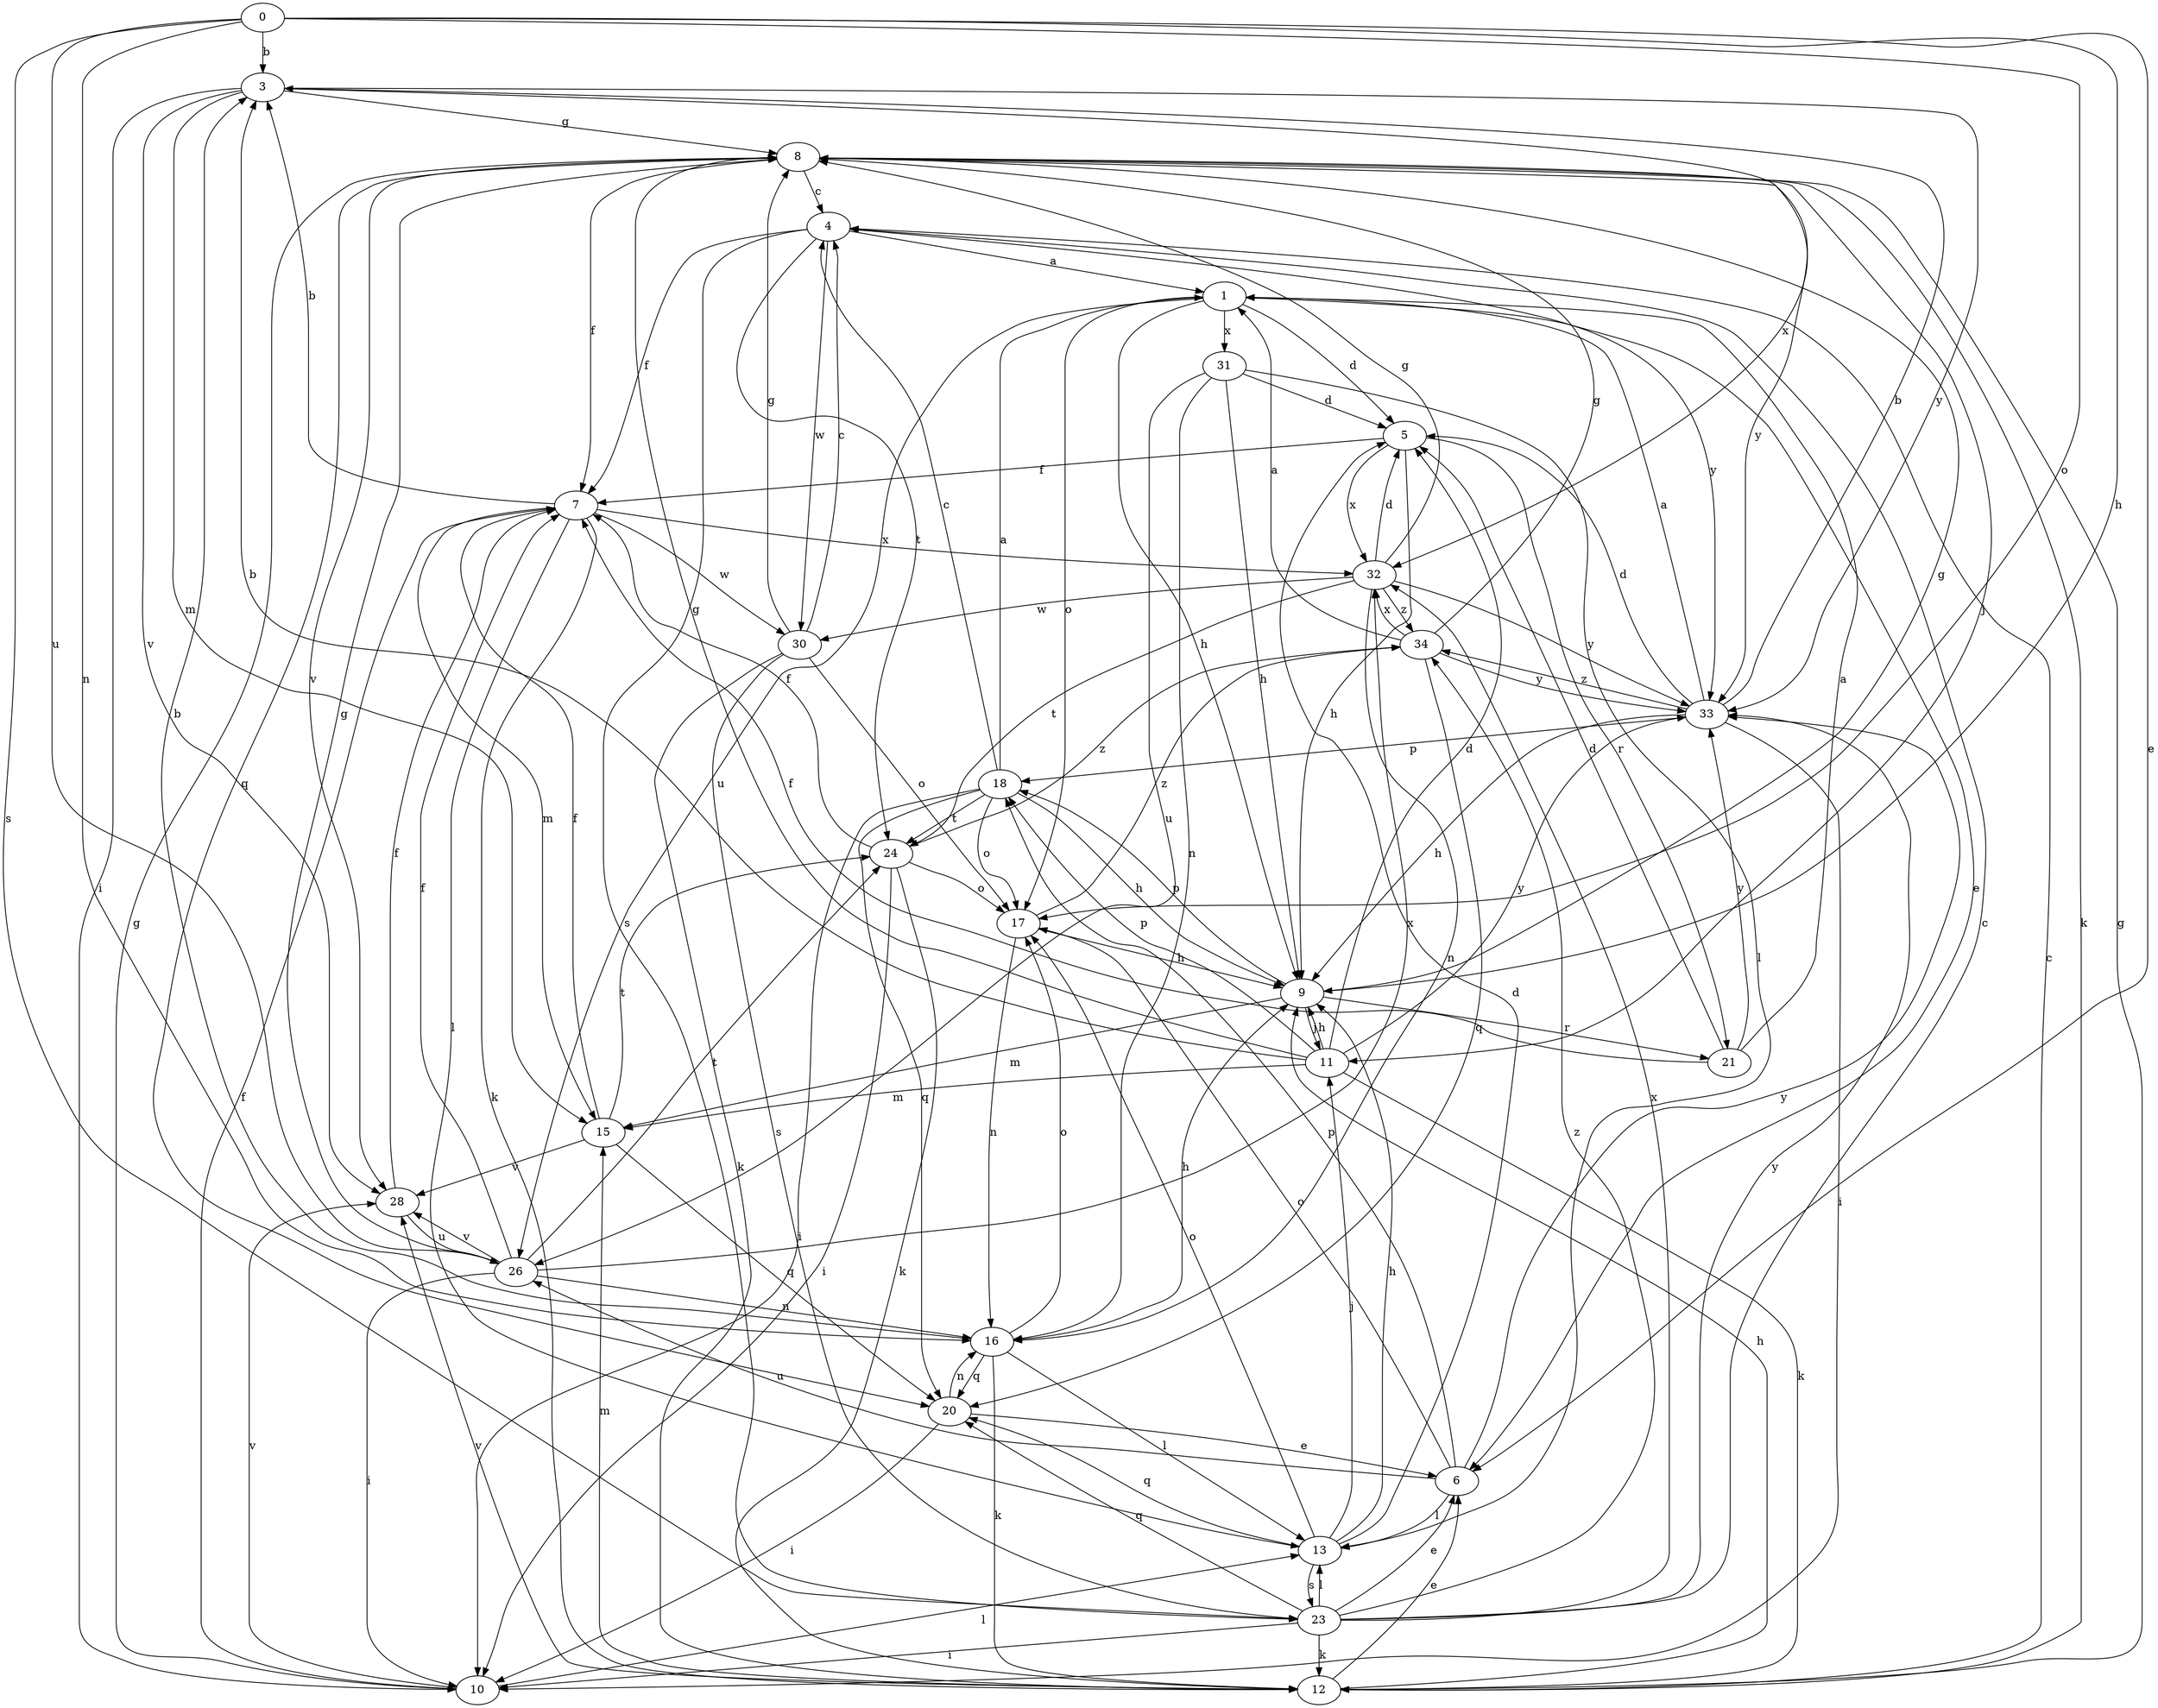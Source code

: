 strict digraph  {
0;
1;
3;
4;
5;
6;
7;
8;
9;
10;
11;
12;
13;
15;
16;
17;
18;
20;
21;
23;
24;
26;
28;
30;
31;
32;
33;
34;
0 -> 3  [label=b];
0 -> 6  [label=e];
0 -> 9  [label=h];
0 -> 16  [label=n];
0 -> 17  [label=o];
0 -> 23  [label=s];
0 -> 26  [label=u];
1 -> 5  [label=d];
1 -> 6  [label=e];
1 -> 9  [label=h];
1 -> 17  [label=o];
1 -> 26  [label=u];
1 -> 31  [label=x];
3 -> 8  [label=g];
3 -> 10  [label=i];
3 -> 15  [label=m];
3 -> 28  [label=v];
3 -> 32  [label=x];
3 -> 33  [label=y];
4 -> 1  [label=a];
4 -> 7  [label=f];
4 -> 23  [label=s];
4 -> 24  [label=t];
4 -> 30  [label=w];
4 -> 33  [label=y];
5 -> 7  [label=f];
5 -> 9  [label=h];
5 -> 21  [label=r];
5 -> 32  [label=x];
6 -> 13  [label=l];
6 -> 17  [label=o];
6 -> 18  [label=p];
6 -> 26  [label=u];
6 -> 33  [label=y];
7 -> 3  [label=b];
7 -> 12  [label=k];
7 -> 13  [label=l];
7 -> 15  [label=m];
7 -> 30  [label=w];
7 -> 32  [label=x];
8 -> 4  [label=c];
8 -> 7  [label=f];
8 -> 11  [label=j];
8 -> 12  [label=k];
8 -> 20  [label=q];
8 -> 28  [label=v];
8 -> 33  [label=y];
9 -> 8  [label=g];
9 -> 11  [label=j];
9 -> 15  [label=m];
9 -> 18  [label=p];
9 -> 21  [label=r];
10 -> 7  [label=f];
10 -> 8  [label=g];
10 -> 13  [label=l];
10 -> 28  [label=v];
11 -> 3  [label=b];
11 -> 5  [label=d];
11 -> 8  [label=g];
11 -> 9  [label=h];
11 -> 12  [label=k];
11 -> 15  [label=m];
11 -> 18  [label=p];
11 -> 33  [label=y];
12 -> 4  [label=c];
12 -> 6  [label=e];
12 -> 8  [label=g];
12 -> 9  [label=h];
12 -> 15  [label=m];
12 -> 28  [label=v];
13 -> 5  [label=d];
13 -> 9  [label=h];
13 -> 11  [label=j];
13 -> 17  [label=o];
13 -> 20  [label=q];
13 -> 23  [label=s];
15 -> 7  [label=f];
15 -> 20  [label=q];
15 -> 24  [label=t];
15 -> 28  [label=v];
16 -> 3  [label=b];
16 -> 9  [label=h];
16 -> 12  [label=k];
16 -> 13  [label=l];
16 -> 17  [label=o];
16 -> 20  [label=q];
17 -> 9  [label=h];
17 -> 16  [label=n];
17 -> 34  [label=z];
18 -> 1  [label=a];
18 -> 4  [label=c];
18 -> 9  [label=h];
18 -> 10  [label=i];
18 -> 17  [label=o];
18 -> 20  [label=q];
18 -> 24  [label=t];
20 -> 6  [label=e];
20 -> 10  [label=i];
20 -> 16  [label=n];
21 -> 1  [label=a];
21 -> 5  [label=d];
21 -> 7  [label=f];
21 -> 33  [label=y];
23 -> 4  [label=c];
23 -> 6  [label=e];
23 -> 10  [label=i];
23 -> 12  [label=k];
23 -> 13  [label=l];
23 -> 20  [label=q];
23 -> 32  [label=x];
23 -> 33  [label=y];
23 -> 34  [label=z];
24 -> 7  [label=f];
24 -> 10  [label=i];
24 -> 12  [label=k];
24 -> 17  [label=o];
24 -> 34  [label=z];
26 -> 7  [label=f];
26 -> 8  [label=g];
26 -> 10  [label=i];
26 -> 16  [label=n];
26 -> 24  [label=t];
26 -> 28  [label=v];
26 -> 32  [label=x];
28 -> 7  [label=f];
28 -> 26  [label=u];
30 -> 4  [label=c];
30 -> 8  [label=g];
30 -> 12  [label=k];
30 -> 17  [label=o];
30 -> 23  [label=s];
31 -> 5  [label=d];
31 -> 9  [label=h];
31 -> 13  [label=l];
31 -> 16  [label=n];
31 -> 26  [label=u];
32 -> 5  [label=d];
32 -> 8  [label=g];
32 -> 16  [label=n];
32 -> 24  [label=t];
32 -> 30  [label=w];
32 -> 33  [label=y];
32 -> 34  [label=z];
33 -> 1  [label=a];
33 -> 3  [label=b];
33 -> 5  [label=d];
33 -> 9  [label=h];
33 -> 10  [label=i];
33 -> 18  [label=p];
33 -> 34  [label=z];
34 -> 1  [label=a];
34 -> 8  [label=g];
34 -> 20  [label=q];
34 -> 32  [label=x];
34 -> 33  [label=y];
}
